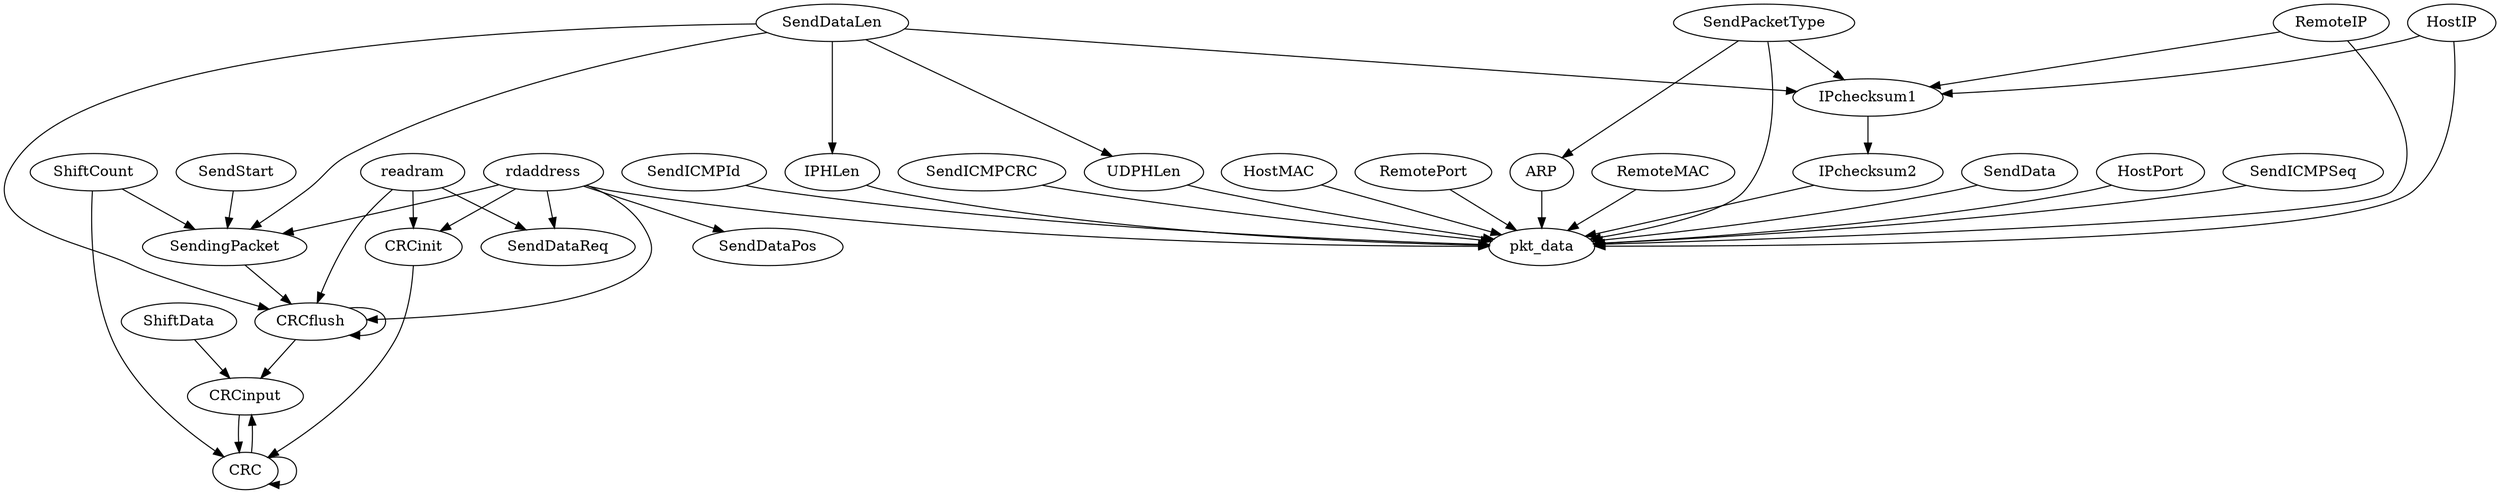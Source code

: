digraph "" {
	ShiftData -> CRCinput	 [weight=1.0];
	CRCflush -> CRCflush	 [weight=2.0];
	CRCflush -> CRCinput	 [weight=1.0];
	CRC -> CRC	 [weight=1.0];
	CRC -> CRCinput	 [weight=1.0];
	SendStart -> SendingPacket	 [weight=2.0];
	CRCinput -> CRC	 [weight=1.0];
	HostMAC -> pkt_data	 [weight=12.0];
	RemotePort -> pkt_data	 [weight=2.0];
	ShiftCount -> CRC	 [weight=1.0];
	ShiftCount -> SendingPacket	 [weight=1.0];
	SendDataLen -> CRCflush	 [weight=1.0];
	SendDataLen -> SendingPacket	 [weight=1.0];
	SendDataLen -> IPchecksum1	 [weight=1.0];
	SendDataLen -> IPHLen	 [weight=1.0];
	SendDataLen -> UDPHLen	 [weight=1.0];
	RemoteMAC -> pkt_data	 [weight=12.0];
	RemoteIP -> pkt_data	 [weight=8.0];
	RemoteIP -> IPchecksum1	 [weight=1.0];
	SendData -> pkt_data	 [weight=1.0];
	readram -> CRCflush	 [weight=1.0];
	readram -> CRCinit	 [weight=1.0];
	readram -> SendDataReq	 [weight=1.0];
	HostPort -> pkt_data	 [weight=2.0];
	SendICMPSeq -> pkt_data	 [weight=2.0];
	SendingPacket -> CRCflush	 [weight=1.0];
	HostIP -> pkt_data	 [weight=7.0];
	HostIP -> IPchecksum1	 [weight=1.0];
	IPchecksum1 -> IPchecksum2	 [weight=1.0];
	IPchecksum2 -> pkt_data	 [weight=2.0];
	ARP -> pkt_data	 [weight=22.0];
	CRCinit -> CRC	 [weight=1.0];
	SendICMPId -> pkt_data	 [weight=2.0];
	IPHLen -> pkt_data	 [weight=2.0];
	SendPacketType -> pkt_data	 [weight=26.0];
	SendPacketType -> IPchecksum1	 [weight=1.0];
	SendPacketType -> ARP	 [weight=1.0];
	UDPHLen -> pkt_data	 [weight=2.0];
	SendICMPCRC -> pkt_data	 [weight=2.0];
	rdaddress -> pkt_data	 [weight=51.0];
	rdaddress -> CRCflush	 [weight=1.0];
	rdaddress -> SendingPacket	 [weight=1.0];
	rdaddress -> CRCinit	 [weight=1.0];
	rdaddress -> SendDataPos	 [weight=1.0];
	rdaddress -> SendDataReq	 [weight=1.0];
}
